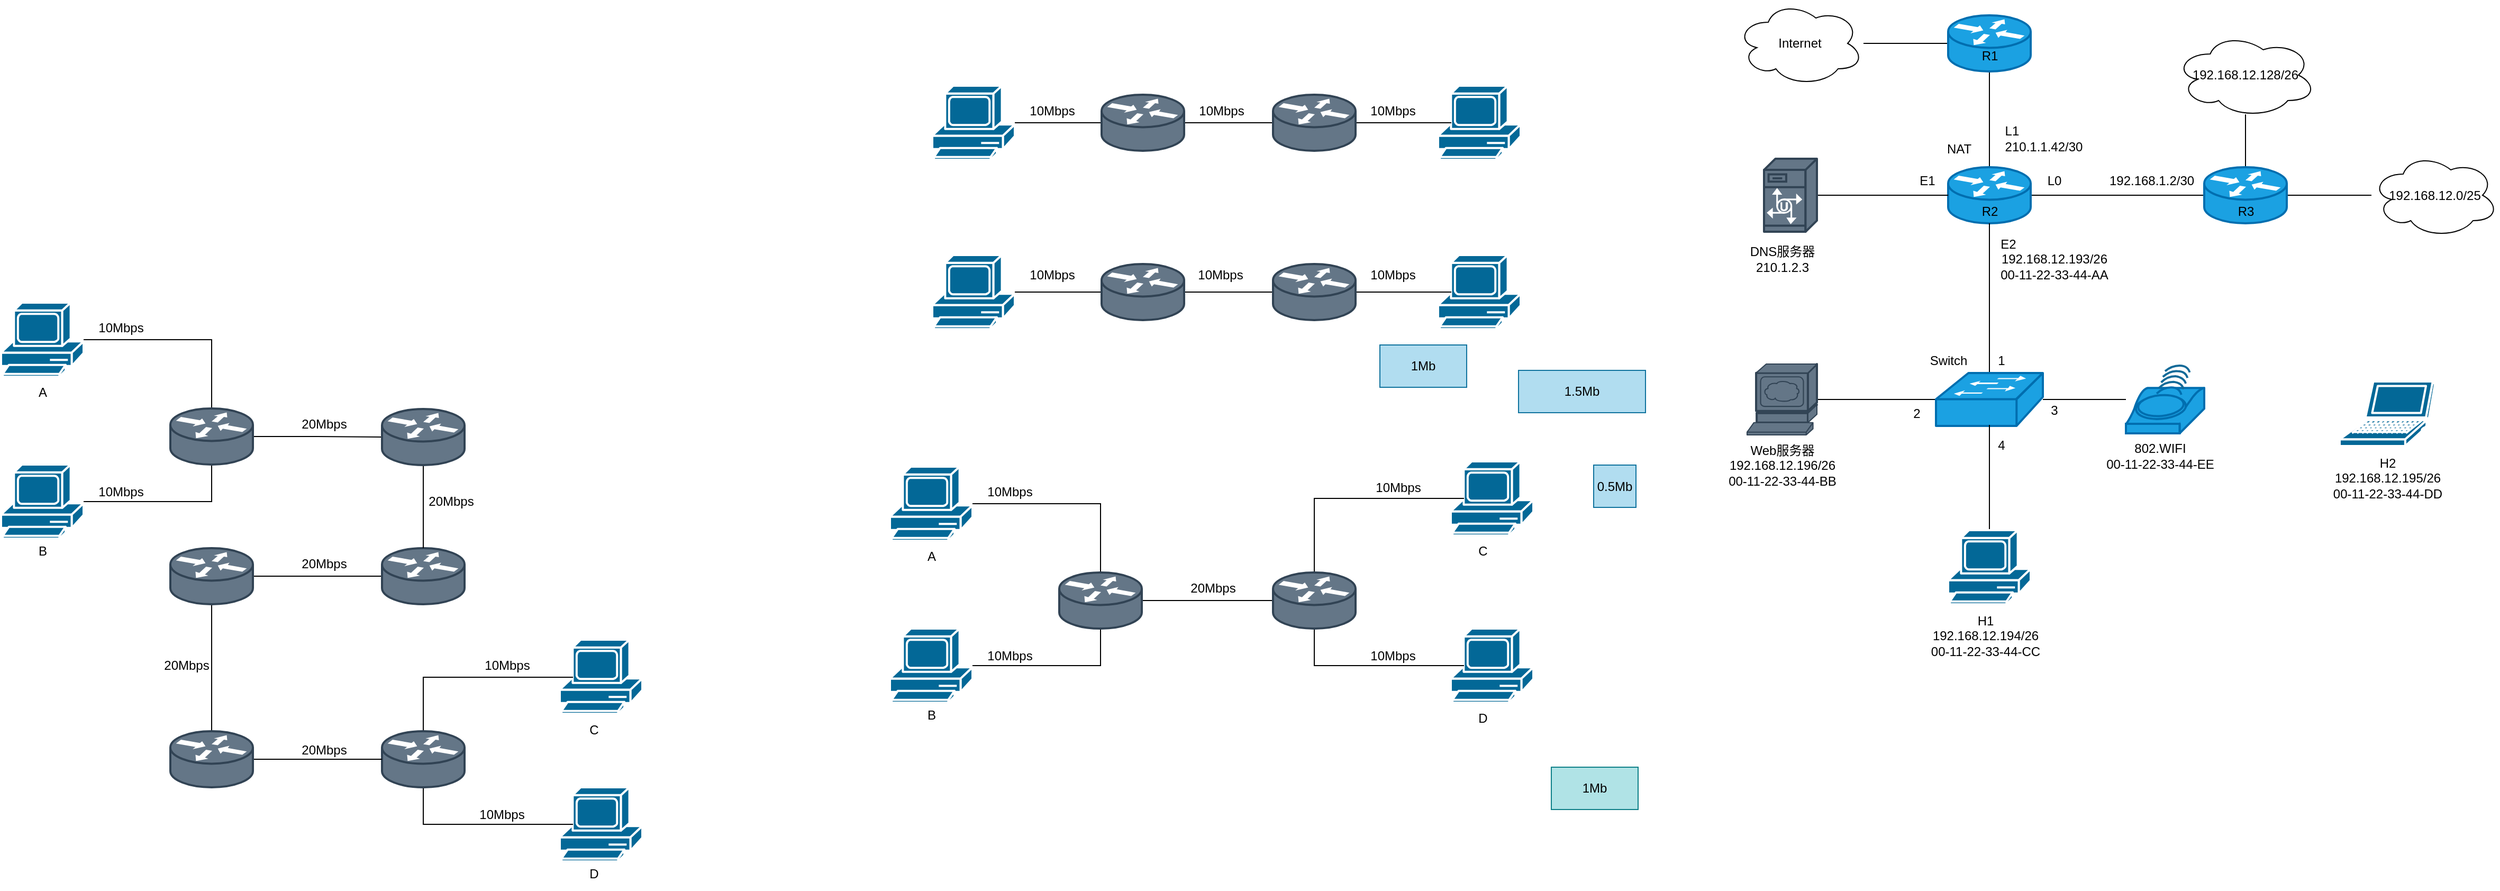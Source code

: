 <mxfile version="20.4.0" type="github">
  <diagram id="5bRAe9XOJb_Y9JaN4XV2" name="第 1 页">
    <mxGraphModel dx="2693" dy="583" grid="0" gridSize="10" guides="1" tooltips="1" connect="1" arrows="1" fold="1" page="1" pageScale="1" pageWidth="827" pageHeight="1169" math="0" shadow="0">
      <root>
        <mxCell id="0" />
        <mxCell id="1" parent="0" />
        <mxCell id="KcN52idCdnSgjNuK_vY1-15" style="edgeStyle=orthogonalEdgeStyle;rounded=0;orthogonalLoop=1;jettySize=auto;html=1;entryX=0;entryY=0.5;entryDx=0;entryDy=0;entryPerimeter=0;endArrow=none;endFill=0;" parent="1" source="KcN52idCdnSgjNuK_vY1-1" target="KcN52idCdnSgjNuK_vY1-6" edge="1">
          <mxGeometry relative="1" as="geometry" />
        </mxCell>
        <mxCell id="KcN52idCdnSgjNuK_vY1-1" value="Internet" style="ellipse;shape=cloud;whiteSpace=wrap;html=1;" parent="1" vertex="1">
          <mxGeometry x="40" width="120" height="80" as="geometry" />
        </mxCell>
        <mxCell id="KcN52idCdnSgjNuK_vY1-2" value="192.168.12.128/26" style="ellipse;shape=cloud;whiteSpace=wrap;html=1;" parent="1" vertex="1">
          <mxGeometry x="454.25" y="30" width="133.5" height="80" as="geometry" />
        </mxCell>
        <mxCell id="KcN52idCdnSgjNuK_vY1-22" style="edgeStyle=orthogonalEdgeStyle;rounded=0;orthogonalLoop=1;jettySize=auto;html=1;entryX=1;entryY=0.5;entryDx=0;entryDy=0;entryPerimeter=0;endArrow=none;endFill=0;" parent="1" source="KcN52idCdnSgjNuK_vY1-3" target="KcN52idCdnSgjNuK_vY1-13" edge="1">
          <mxGeometry relative="1" as="geometry" />
        </mxCell>
        <mxCell id="KcN52idCdnSgjNuK_vY1-3" value="192.168.12.0/25" style="ellipse;shape=cloud;whiteSpace=wrap;html=1;" parent="1" vertex="1">
          <mxGeometry x="640" y="143.5" width="120" height="80" as="geometry" />
        </mxCell>
        <mxCell id="KcN52idCdnSgjNuK_vY1-17" style="edgeStyle=orthogonalEdgeStyle;rounded=0;orthogonalLoop=1;jettySize=auto;html=1;entryX=0.5;entryY=0;entryDx=0;entryDy=0;entryPerimeter=0;endArrow=none;endFill=0;" parent="1" source="KcN52idCdnSgjNuK_vY1-6" target="KcN52idCdnSgjNuK_vY1-7" edge="1">
          <mxGeometry relative="1" as="geometry" />
        </mxCell>
        <mxCell id="KcN52idCdnSgjNuK_vY1-6" value="" style="shape=mxgraph.cisco.routers.router;sketch=0;html=1;pointerEvents=1;dashed=0;fillColor=#1ba1e2;strokeColor=#006EAF;strokeWidth=2;verticalLabelPosition=bottom;verticalAlign=top;align=center;outlineConnect=0;fontColor=#ffffff;" parent="1" vertex="1">
          <mxGeometry x="240" y="13.5" width="78" height="53" as="geometry" />
        </mxCell>
        <mxCell id="KcN52idCdnSgjNuK_vY1-16" style="edgeStyle=orthogonalEdgeStyle;rounded=0;orthogonalLoop=1;jettySize=auto;html=1;endArrow=none;endFill=0;" parent="1" source="KcN52idCdnSgjNuK_vY1-7" target="KcN52idCdnSgjNuK_vY1-13" edge="1">
          <mxGeometry relative="1" as="geometry" />
        </mxCell>
        <mxCell id="KcN52idCdnSgjNuK_vY1-7" value="" style="shape=mxgraph.cisco.routers.router;sketch=0;html=1;pointerEvents=1;dashed=0;fillColor=#1ba1e2;strokeColor=#006EAF;strokeWidth=2;verticalLabelPosition=bottom;verticalAlign=top;align=center;outlineConnect=0;fontColor=#ffffff;" parent="1" vertex="1">
          <mxGeometry x="240" y="157" width="78" height="53" as="geometry" />
        </mxCell>
        <mxCell id="KcN52idCdnSgjNuK_vY1-18" style="edgeStyle=orthogonalEdgeStyle;rounded=0;orthogonalLoop=1;jettySize=auto;html=1;entryX=0.5;entryY=1;entryDx=0;entryDy=0;entryPerimeter=0;endArrow=none;endFill=0;" parent="1" source="KcN52idCdnSgjNuK_vY1-8" target="KcN52idCdnSgjNuK_vY1-7" edge="1">
          <mxGeometry relative="1" as="geometry" />
        </mxCell>
        <mxCell id="KcN52idCdnSgjNuK_vY1-19" style="edgeStyle=orthogonalEdgeStyle;rounded=0;orthogonalLoop=1;jettySize=auto;html=1;entryX=1;entryY=0.5;entryDx=0;entryDy=0;entryPerimeter=0;endArrow=none;endFill=0;" parent="1" source="KcN52idCdnSgjNuK_vY1-8" target="KcN52idCdnSgjNuK_vY1-10" edge="1">
          <mxGeometry relative="1" as="geometry" />
        </mxCell>
        <mxCell id="KcN52idCdnSgjNuK_vY1-20" style="edgeStyle=orthogonalEdgeStyle;rounded=0;orthogonalLoop=1;jettySize=auto;html=1;endArrow=none;endFill=0;" parent="1" source="KcN52idCdnSgjNuK_vY1-8" target="KcN52idCdnSgjNuK_vY1-12" edge="1">
          <mxGeometry relative="1" as="geometry" />
        </mxCell>
        <mxCell id="KcN52idCdnSgjNuK_vY1-8" value="" style="shape=mxgraph.cisco.switches.workgroup_switch;sketch=0;html=1;pointerEvents=1;dashed=0;fillColor=#1ba1e2;strokeColor=#006EAF;strokeWidth=2;verticalLabelPosition=bottom;verticalAlign=top;align=center;outlineConnect=0;fontColor=#ffffff;" parent="1" vertex="1">
          <mxGeometry x="228.5" y="351.5" width="101" height="50" as="geometry" />
        </mxCell>
        <mxCell id="KcN52idCdnSgjNuK_vY1-14" style="edgeStyle=orthogonalEdgeStyle;rounded=0;orthogonalLoop=1;jettySize=auto;html=1;entryX=0;entryY=0.5;entryDx=0;entryDy=0;entryPerimeter=0;endArrow=none;endFill=0;" parent="1" source="KcN52idCdnSgjNuK_vY1-9" target="KcN52idCdnSgjNuK_vY1-7" edge="1">
          <mxGeometry relative="1" as="geometry" />
        </mxCell>
        <mxCell id="KcN52idCdnSgjNuK_vY1-9" value="" style="shape=mxgraph.cisco.servers.unity_server;sketch=0;html=1;pointerEvents=1;dashed=0;fillColor=#647687;strokeColor=#314354;strokeWidth=2;verticalLabelPosition=bottom;verticalAlign=top;align=center;outlineConnect=0;fontColor=#ffffff;" parent="1" vertex="1">
          <mxGeometry x="66" y="149" width="50" height="69" as="geometry" />
        </mxCell>
        <mxCell id="KcN52idCdnSgjNuK_vY1-10" value="" style="shape=mxgraph.cisco.servers.www_server;sketch=0;html=1;pointerEvents=1;dashed=0;fillColor=#647687;strokeColor=#314354;strokeWidth=2;verticalLabelPosition=bottom;verticalAlign=top;align=center;outlineConnect=0;fontColor=#ffffff;" parent="1" vertex="1">
          <mxGeometry x="50" y="343" width="66" height="67" as="geometry" />
        </mxCell>
        <mxCell id="KcN52idCdnSgjNuK_vY1-24" style="edgeStyle=orthogonalEdgeStyle;rounded=0;orthogonalLoop=1;jettySize=auto;html=1;entryX=0.5;entryY=0.98;entryDx=0;entryDy=0;entryPerimeter=0;endArrow=none;endFill=0;" parent="1" source="KcN52idCdnSgjNuK_vY1-11" target="KcN52idCdnSgjNuK_vY1-8" edge="1">
          <mxGeometry relative="1" as="geometry" />
        </mxCell>
        <mxCell id="KcN52idCdnSgjNuK_vY1-11" value="" style="shape=mxgraph.cisco.computers_and_peripherals.pc;sketch=0;html=1;pointerEvents=1;dashed=0;fillColor=#036897;strokeColor=#ffffff;strokeWidth=2;verticalLabelPosition=bottom;verticalAlign=top;align=center;outlineConnect=0;" parent="1" vertex="1">
          <mxGeometry x="240" y="500" width="78" height="70" as="geometry" />
        </mxCell>
        <mxCell id="KcN52idCdnSgjNuK_vY1-12" value="" style="shape=mxgraph.cisco.wireless.wi-fi_tag;sketch=0;html=1;pointerEvents=1;dashed=0;fillColor=#1ba1e2;strokeColor=#006EAF;strokeWidth=2;verticalLabelPosition=bottom;verticalAlign=top;align=center;outlineConnect=0;fontColor=#ffffff;" parent="1" vertex="1">
          <mxGeometry x="408" y="344.5" width="74" height="64" as="geometry" />
        </mxCell>
        <mxCell id="KcN52idCdnSgjNuK_vY1-21" style="edgeStyle=orthogonalEdgeStyle;rounded=0;orthogonalLoop=1;jettySize=auto;html=1;entryX=0.5;entryY=0.964;entryDx=0;entryDy=0;entryPerimeter=0;endArrow=none;endFill=0;" parent="1" source="KcN52idCdnSgjNuK_vY1-13" target="KcN52idCdnSgjNuK_vY1-2" edge="1">
          <mxGeometry relative="1" as="geometry" />
        </mxCell>
        <mxCell id="KcN52idCdnSgjNuK_vY1-13" value="" style="shape=mxgraph.cisco.routers.router;sketch=0;html=1;pointerEvents=1;dashed=0;fillColor=#1ba1e2;strokeColor=#006EAF;strokeWidth=2;verticalLabelPosition=bottom;verticalAlign=top;align=center;outlineConnect=0;fontColor=#ffffff;" parent="1" vertex="1">
          <mxGeometry x="482" y="157" width="78" height="53" as="geometry" />
        </mxCell>
        <mxCell id="KcN52idCdnSgjNuK_vY1-25" value="DNS服务器&lt;br&gt;210.1.2.3" style="text;html=1;align=center;verticalAlign=middle;resizable=0;points=[];autosize=1;strokeColor=none;fillColor=none;" parent="1" vertex="1">
          <mxGeometry x="43" y="223.5" width="80" height="40" as="geometry" />
        </mxCell>
        <mxCell id="KcN52idCdnSgjNuK_vY1-27" value="Web服务器&lt;br&gt;192.168.12.196/26&lt;br&gt;00-11-22-33-44-BB" style="text;html=1;align=center;verticalAlign=middle;resizable=0;points=[];autosize=1;strokeColor=none;fillColor=none;" parent="1" vertex="1">
          <mxGeometry x="18" y="408.5" width="130" height="60" as="geometry" />
        </mxCell>
        <mxCell id="KcN52idCdnSgjNuK_vY1-28" value="Switch" style="text;html=1;align=center;verticalAlign=middle;resizable=0;points=[];autosize=1;strokeColor=none;fillColor=none;" parent="1" vertex="1">
          <mxGeometry x="210" y="325" width="60" height="30" as="geometry" />
        </mxCell>
        <mxCell id="KcN52idCdnSgjNuK_vY1-29" value="2" style="text;html=1;align=center;verticalAlign=middle;resizable=0;points=[];autosize=1;strokeColor=none;fillColor=none;" parent="1" vertex="1">
          <mxGeometry x="195" y="375" width="30" height="30" as="geometry" />
        </mxCell>
        <mxCell id="KcN52idCdnSgjNuK_vY1-30" value="1" style="text;html=1;align=center;verticalAlign=middle;resizable=0;points=[];autosize=1;strokeColor=none;fillColor=none;" parent="1" vertex="1">
          <mxGeometry x="275" y="325" width="30" height="30" as="geometry" />
        </mxCell>
        <mxCell id="KcN52idCdnSgjNuK_vY1-31" value="3" style="text;html=1;align=center;verticalAlign=middle;resizable=0;points=[];autosize=1;strokeColor=none;fillColor=none;" parent="1" vertex="1">
          <mxGeometry x="325" y="371.5" width="30" height="30" as="geometry" />
        </mxCell>
        <mxCell id="KcN52idCdnSgjNuK_vY1-32" value="4" style="text;html=1;align=center;verticalAlign=middle;resizable=0;points=[];autosize=1;strokeColor=none;fillColor=none;" parent="1" vertex="1">
          <mxGeometry x="275" y="405" width="30" height="30" as="geometry" />
        </mxCell>
        <mxCell id="KcN52idCdnSgjNuK_vY1-33" value="H1&lt;br&gt;192.168.12.194/26&lt;br&gt;00-11-22-33-44-CC" style="text;html=1;align=center;verticalAlign=middle;resizable=0;points=[];autosize=1;strokeColor=none;fillColor=none;" parent="1" vertex="1">
          <mxGeometry x="210" y="570" width="130" height="60" as="geometry" />
        </mxCell>
        <mxCell id="KcN52idCdnSgjNuK_vY1-34" value="" style="shape=mxgraph.cisco.computers_and_peripherals.laptop;sketch=0;html=1;pointerEvents=1;dashed=0;fillColor=#036897;strokeColor=#ffffff;strokeWidth=2;verticalLabelPosition=bottom;verticalAlign=top;align=center;outlineConnect=0;" parent="1" vertex="1">
          <mxGeometry x="610" y="359.5" width="90" height="61" as="geometry" />
        </mxCell>
        <mxCell id="KcN52idCdnSgjNuK_vY1-35" value="H2&lt;br&gt;192.168.12.195/26&lt;br&gt;00-11-22-33-44-DD" style="text;html=1;align=center;verticalAlign=middle;resizable=0;points=[];autosize=1;strokeColor=none;fillColor=none;" parent="1" vertex="1">
          <mxGeometry x="590" y="420.5" width="130" height="60" as="geometry" />
        </mxCell>
        <mxCell id="KcN52idCdnSgjNuK_vY1-36" value="&lt;div style=&quot;text-align: left;&quot;&gt;&lt;span style=&quot;background-color: initial;&quot;&gt;E2&lt;/span&gt;&lt;/div&gt;192.168.12.193/26&lt;br&gt;00-11-22-33-44-AA" style="text;html=1;align=center;verticalAlign=middle;resizable=0;points=[];autosize=1;strokeColor=none;fillColor=none;" parent="1" vertex="1">
          <mxGeometry x="275" y="213.5" width="130" height="60" as="geometry" />
        </mxCell>
        <mxCell id="KcN52idCdnSgjNuK_vY1-37" value="&lt;div style=&quot;text-align: left;&quot;&gt;&lt;span style=&quot;background-color: initial;&quot;&gt;L1&lt;/span&gt;&lt;/div&gt;210.1.1.42/30" style="text;html=1;align=center;verticalAlign=middle;resizable=0;points=[];autosize=1;strokeColor=none;fillColor=none;" parent="1" vertex="1">
          <mxGeometry x="280" y="110" width="100" height="40" as="geometry" />
        </mxCell>
        <mxCell id="KcN52idCdnSgjNuK_vY1-38" value="L0" style="text;html=1;align=center;verticalAlign=middle;resizable=0;points=[];autosize=1;strokeColor=none;fillColor=none;" parent="1" vertex="1">
          <mxGeometry x="320" y="155" width="40" height="30" as="geometry" />
        </mxCell>
        <mxCell id="KcN52idCdnSgjNuK_vY1-39" value="E1" style="text;html=1;align=center;verticalAlign=middle;resizable=0;points=[];autosize=1;strokeColor=none;fillColor=none;" parent="1" vertex="1">
          <mxGeometry x="200" y="155" width="40" height="30" as="geometry" />
        </mxCell>
        <mxCell id="KcN52idCdnSgjNuK_vY1-40" value="NAT" style="text;html=1;align=center;verticalAlign=middle;resizable=0;points=[];autosize=1;strokeColor=none;fillColor=none;" parent="1" vertex="1">
          <mxGeometry x="225" y="125" width="50" height="30" as="geometry" />
        </mxCell>
        <mxCell id="KcN52idCdnSgjNuK_vY1-41" value="192.168.1.2/30" style="text;html=1;align=center;verticalAlign=middle;resizable=0;points=[];autosize=1;strokeColor=none;fillColor=none;" parent="1" vertex="1">
          <mxGeometry x="382" y="155" width="100" height="30" as="geometry" />
        </mxCell>
        <mxCell id="KcN52idCdnSgjNuK_vY1-42" value="R3" style="text;html=1;align=center;verticalAlign=middle;resizable=0;points=[];autosize=1;strokeColor=none;fillColor=none;" parent="1" vertex="1">
          <mxGeometry x="501" y="183.5" width="40" height="30" as="geometry" />
        </mxCell>
        <mxCell id="KcN52idCdnSgjNuK_vY1-43" value="R1" style="text;html=1;align=center;verticalAlign=middle;resizable=0;points=[];autosize=1;strokeColor=none;fillColor=none;" parent="1" vertex="1">
          <mxGeometry x="259" y="36.5" width="40" height="30" as="geometry" />
        </mxCell>
        <mxCell id="KcN52idCdnSgjNuK_vY1-44" value="R2" style="text;html=1;align=center;verticalAlign=middle;resizable=0;points=[];autosize=1;strokeColor=none;fillColor=none;" parent="1" vertex="1">
          <mxGeometry x="259" y="183.5" width="40" height="30" as="geometry" />
        </mxCell>
        <mxCell id="KcN52idCdnSgjNuK_vY1-45" value="802.WIFI&lt;br&gt;00-11-22-33-44-EE" style="text;html=1;align=center;verticalAlign=middle;resizable=0;points=[];autosize=1;strokeColor=none;fillColor=none;" parent="1" vertex="1">
          <mxGeometry x="375" y="410" width="130" height="40" as="geometry" />
        </mxCell>
        <mxCell id="526YyrphFB8OdtRjujTh-15" style="edgeStyle=orthogonalEdgeStyle;rounded=0;orthogonalLoop=1;jettySize=auto;html=1;entryX=0;entryY=0.5;entryDx=0;entryDy=0;entryPerimeter=0;endArrow=none;endFill=0;" parent="1" source="526YyrphFB8OdtRjujTh-2" target="526YyrphFB8OdtRjujTh-8" edge="1">
          <mxGeometry relative="1" as="geometry" />
        </mxCell>
        <mxCell id="526YyrphFB8OdtRjujTh-2" value="" style="shape=mxgraph.cisco.computers_and_peripherals.pc;sketch=0;html=1;pointerEvents=1;dashed=0;fillColor=#036897;strokeColor=#ffffff;strokeWidth=2;verticalLabelPosition=bottom;verticalAlign=top;align=center;outlineConnect=0;" parent="1" vertex="1">
          <mxGeometry x="-720" y="240" width="78" height="70" as="geometry" />
        </mxCell>
        <mxCell id="526YyrphFB8OdtRjujTh-12" style="edgeStyle=orthogonalEdgeStyle;rounded=0;orthogonalLoop=1;jettySize=auto;html=1;endArrow=none;endFill=0;" parent="1" source="526YyrphFB8OdtRjujTh-3" target="526YyrphFB8OdtRjujTh-6" edge="1">
          <mxGeometry relative="1" as="geometry" />
        </mxCell>
        <mxCell id="526YyrphFB8OdtRjujTh-3" value="" style="shape=mxgraph.cisco.computers_and_peripherals.pc;sketch=0;html=1;pointerEvents=1;dashed=0;fillColor=#036897;strokeColor=#ffffff;strokeWidth=2;verticalLabelPosition=bottom;verticalAlign=top;align=center;outlineConnect=0;" parent="1" vertex="1">
          <mxGeometry x="-720" y="80" width="78" height="70" as="geometry" />
        </mxCell>
        <mxCell id="526YyrphFB8OdtRjujTh-4" value="" style="shape=mxgraph.cisco.computers_and_peripherals.pc;sketch=0;html=1;pointerEvents=1;dashed=0;fillColor=#036897;strokeColor=#ffffff;strokeWidth=2;verticalLabelPosition=bottom;verticalAlign=top;align=center;outlineConnect=0;" parent="1" vertex="1">
          <mxGeometry x="-242" y="240" width="78" height="70" as="geometry" />
        </mxCell>
        <mxCell id="526YyrphFB8OdtRjujTh-5" value="" style="shape=mxgraph.cisco.computers_and_peripherals.pc;sketch=0;html=1;pointerEvents=1;dashed=0;fillColor=#036897;strokeColor=#ffffff;strokeWidth=2;verticalLabelPosition=bottom;verticalAlign=top;align=center;outlineConnect=0;" parent="1" vertex="1">
          <mxGeometry x="-242" y="80" width="78" height="70" as="geometry" />
        </mxCell>
        <mxCell id="526YyrphFB8OdtRjujTh-13" style="edgeStyle=orthogonalEdgeStyle;rounded=0;orthogonalLoop=1;jettySize=auto;html=1;endArrow=none;endFill=0;" parent="1" source="526YyrphFB8OdtRjujTh-6" target="526YyrphFB8OdtRjujTh-7" edge="1">
          <mxGeometry relative="1" as="geometry" />
        </mxCell>
        <mxCell id="526YyrphFB8OdtRjujTh-6" value="" style="shape=mxgraph.cisco.routers.router;sketch=0;html=1;pointerEvents=1;dashed=0;fillColor=#647687;strokeColor=#314354;strokeWidth=2;verticalLabelPosition=bottom;verticalAlign=top;align=center;outlineConnect=0;fontColor=#ffffff;" parent="1" vertex="1">
          <mxGeometry x="-560" y="88.5" width="78" height="53" as="geometry" />
        </mxCell>
        <mxCell id="526YyrphFB8OdtRjujTh-14" style="edgeStyle=orthogonalEdgeStyle;rounded=0;orthogonalLoop=1;jettySize=auto;html=1;entryX=0.16;entryY=0.5;entryDx=0;entryDy=0;entryPerimeter=0;endArrow=none;endFill=0;" parent="1" source="526YyrphFB8OdtRjujTh-7" target="526YyrphFB8OdtRjujTh-5" edge="1">
          <mxGeometry relative="1" as="geometry" />
        </mxCell>
        <mxCell id="526YyrphFB8OdtRjujTh-7" value="" style="shape=mxgraph.cisco.routers.router;sketch=0;html=1;pointerEvents=1;dashed=0;fillColor=#647687;strokeColor=#314354;strokeWidth=2;verticalLabelPosition=bottom;verticalAlign=top;align=center;outlineConnect=0;fontColor=#ffffff;" parent="1" vertex="1">
          <mxGeometry x="-398" y="88.5" width="78" height="53" as="geometry" />
        </mxCell>
        <mxCell id="526YyrphFB8OdtRjujTh-16" style="edgeStyle=orthogonalEdgeStyle;rounded=0;orthogonalLoop=1;jettySize=auto;html=1;entryX=0;entryY=0.5;entryDx=0;entryDy=0;entryPerimeter=0;endArrow=none;endFill=0;" parent="1" source="526YyrphFB8OdtRjujTh-8" target="526YyrphFB8OdtRjujTh-9" edge="1">
          <mxGeometry relative="1" as="geometry" />
        </mxCell>
        <mxCell id="526YyrphFB8OdtRjujTh-8" value="" style="shape=mxgraph.cisco.routers.router;sketch=0;html=1;pointerEvents=1;dashed=0;fillColor=#647687;strokeColor=#314354;strokeWidth=2;verticalLabelPosition=bottom;verticalAlign=top;align=center;outlineConnect=0;fontColor=#ffffff;" parent="1" vertex="1">
          <mxGeometry x="-560" y="248.5" width="78" height="53" as="geometry" />
        </mxCell>
        <mxCell id="526YyrphFB8OdtRjujTh-17" style="edgeStyle=orthogonalEdgeStyle;rounded=0;orthogonalLoop=1;jettySize=auto;html=1;entryX=0.16;entryY=0.5;entryDx=0;entryDy=0;entryPerimeter=0;endArrow=none;endFill=0;" parent="1" source="526YyrphFB8OdtRjujTh-9" target="526YyrphFB8OdtRjujTh-4" edge="1">
          <mxGeometry relative="1" as="geometry" />
        </mxCell>
        <mxCell id="526YyrphFB8OdtRjujTh-9" value="" style="shape=mxgraph.cisco.routers.router;sketch=0;html=1;pointerEvents=1;dashed=0;fillColor=#647687;strokeColor=#314354;strokeWidth=2;verticalLabelPosition=bottom;verticalAlign=top;align=center;outlineConnect=0;fontColor=#ffffff;" parent="1" vertex="1">
          <mxGeometry x="-398" y="248.5" width="78" height="53" as="geometry" />
        </mxCell>
        <mxCell id="526YyrphFB8OdtRjujTh-18" value="10Mbps" style="text;html=1;align=center;verticalAlign=middle;resizable=0;points=[];autosize=1;strokeColor=none;fillColor=none;" parent="1" vertex="1">
          <mxGeometry x="-642" y="88.5" width="70" height="30" as="geometry" />
        </mxCell>
        <mxCell id="526YyrphFB8OdtRjujTh-19" value="10Mbps" style="text;html=1;align=center;verticalAlign=middle;resizable=0;points=[];autosize=1;strokeColor=none;fillColor=none;" parent="1" vertex="1">
          <mxGeometry x="-482" y="88.5" width="70" height="30" as="geometry" />
        </mxCell>
        <mxCell id="526YyrphFB8OdtRjujTh-20" value="10Mbps" style="text;html=1;align=center;verticalAlign=middle;resizable=0;points=[];autosize=1;strokeColor=none;fillColor=none;" parent="1" vertex="1">
          <mxGeometry x="-320" y="88.5" width="70" height="30" as="geometry" />
        </mxCell>
        <mxCell id="526YyrphFB8OdtRjujTh-21" value="10Mbps" style="text;html=1;align=center;verticalAlign=middle;resizable=0;points=[];autosize=1;strokeColor=none;fillColor=none;" parent="1" vertex="1">
          <mxGeometry x="-642" y="243.5" width="70" height="30" as="geometry" />
        </mxCell>
        <mxCell id="526YyrphFB8OdtRjujTh-22" value="10Mbps" style="text;html=1;align=center;verticalAlign=middle;resizable=0;points=[];autosize=1;strokeColor=none;fillColor=none;" parent="1" vertex="1">
          <mxGeometry x="-483" y="243.5" width="70" height="30" as="geometry" />
        </mxCell>
        <mxCell id="526YyrphFB8OdtRjujTh-23" value="10Mbps" style="text;html=1;align=center;verticalAlign=middle;resizable=0;points=[];autosize=1;strokeColor=none;fillColor=none;" parent="1" vertex="1">
          <mxGeometry x="-320" y="243.5" width="70" height="30" as="geometry" />
        </mxCell>
        <mxCell id="526YyrphFB8OdtRjujTh-24" style="edgeStyle=orthogonalEdgeStyle;rounded=0;orthogonalLoop=1;jettySize=auto;html=1;entryX=0.5;entryY=1;entryDx=0;entryDy=0;entryPerimeter=0;endArrow=none;endFill=0;" parent="1" source="526YyrphFB8OdtRjujTh-25" target="526YyrphFB8OdtRjujTh-35" edge="1">
          <mxGeometry relative="1" as="geometry" />
        </mxCell>
        <mxCell id="526YyrphFB8OdtRjujTh-25" value="" style="shape=mxgraph.cisco.computers_and_peripherals.pc;sketch=0;html=1;pointerEvents=1;dashed=0;fillColor=#036897;strokeColor=#ffffff;strokeWidth=2;verticalLabelPosition=bottom;verticalAlign=top;align=center;outlineConnect=0;" parent="1" vertex="1">
          <mxGeometry x="-760" y="593" width="78" height="70" as="geometry" />
        </mxCell>
        <mxCell id="526YyrphFB8OdtRjujTh-26" style="edgeStyle=orthogonalEdgeStyle;rounded=0;orthogonalLoop=1;jettySize=auto;html=1;endArrow=none;endFill=0;entryX=0.5;entryY=0;entryDx=0;entryDy=0;entryPerimeter=0;" parent="1" source="526YyrphFB8OdtRjujTh-27" target="526YyrphFB8OdtRjujTh-35" edge="1">
          <mxGeometry relative="1" as="geometry">
            <mxPoint x="-600" y="475.0" as="targetPoint" />
          </mxGeometry>
        </mxCell>
        <mxCell id="526YyrphFB8OdtRjujTh-27" value="" style="shape=mxgraph.cisco.computers_and_peripherals.pc;sketch=0;html=1;pointerEvents=1;dashed=0;fillColor=#036897;strokeColor=#ffffff;strokeWidth=2;verticalLabelPosition=bottom;verticalAlign=top;align=center;outlineConnect=0;" parent="1" vertex="1">
          <mxGeometry x="-760" y="440" width="78" height="70" as="geometry" />
        </mxCell>
        <mxCell id="526YyrphFB8OdtRjujTh-28" value="" style="shape=mxgraph.cisco.computers_and_peripherals.pc;sketch=0;html=1;pointerEvents=1;dashed=0;fillColor=#036897;strokeColor=#ffffff;strokeWidth=2;verticalLabelPosition=bottom;verticalAlign=top;align=center;outlineConnect=0;" parent="1" vertex="1">
          <mxGeometry x="-230" y="593" width="78" height="70" as="geometry" />
        </mxCell>
        <mxCell id="526YyrphFB8OdtRjujTh-29" value="" style="shape=mxgraph.cisco.computers_and_peripherals.pc;sketch=0;html=1;pointerEvents=1;dashed=0;fillColor=#036897;strokeColor=#ffffff;strokeWidth=2;verticalLabelPosition=bottom;verticalAlign=top;align=center;outlineConnect=0;" parent="1" vertex="1">
          <mxGeometry x="-230" y="435" width="78" height="70" as="geometry" />
        </mxCell>
        <mxCell id="526YyrphFB8OdtRjujTh-34" style="edgeStyle=orthogonalEdgeStyle;rounded=0;orthogonalLoop=1;jettySize=auto;html=1;entryX=0;entryY=0.5;entryDx=0;entryDy=0;entryPerimeter=0;endArrow=none;endFill=0;" parent="1" source="526YyrphFB8OdtRjujTh-35" target="526YyrphFB8OdtRjujTh-37" edge="1">
          <mxGeometry relative="1" as="geometry" />
        </mxCell>
        <mxCell id="526YyrphFB8OdtRjujTh-35" value="" style="shape=mxgraph.cisco.routers.router;sketch=0;html=1;pointerEvents=1;dashed=0;fillColor=#647687;strokeColor=#314354;strokeWidth=2;verticalLabelPosition=bottom;verticalAlign=top;align=center;outlineConnect=0;fontColor=#ffffff;" parent="1" vertex="1">
          <mxGeometry x="-600" y="540" width="78" height="53" as="geometry" />
        </mxCell>
        <mxCell id="526YyrphFB8OdtRjujTh-36" style="edgeStyle=orthogonalEdgeStyle;rounded=0;orthogonalLoop=1;jettySize=auto;html=1;entryX=0.16;entryY=0.5;entryDx=0;entryDy=0;entryPerimeter=0;endArrow=none;endFill=0;exitX=0.5;exitY=1;exitDx=0;exitDy=0;exitPerimeter=0;" parent="1" source="526YyrphFB8OdtRjujTh-37" target="526YyrphFB8OdtRjujTh-28" edge="1">
          <mxGeometry relative="1" as="geometry" />
        </mxCell>
        <mxCell id="526YyrphFB8OdtRjujTh-44" style="edgeStyle=orthogonalEdgeStyle;rounded=0;orthogonalLoop=1;jettySize=auto;html=1;endArrow=none;endFill=0;entryX=0.16;entryY=0.5;entryDx=0;entryDy=0;entryPerimeter=0;" parent="1" source="526YyrphFB8OdtRjujTh-37" target="526YyrphFB8OdtRjujTh-29" edge="1">
          <mxGeometry relative="1" as="geometry">
            <Array as="points">
              <mxPoint x="-359" y="470" />
            </Array>
          </mxGeometry>
        </mxCell>
        <mxCell id="526YyrphFB8OdtRjujTh-37" value="" style="shape=mxgraph.cisco.routers.router;sketch=0;html=1;pointerEvents=1;dashed=0;fillColor=#647687;strokeColor=#314354;strokeWidth=2;verticalLabelPosition=bottom;verticalAlign=top;align=center;outlineConnect=0;fontColor=#ffffff;" parent="1" vertex="1">
          <mxGeometry x="-398" y="540" width="78" height="53" as="geometry" />
        </mxCell>
        <mxCell id="526YyrphFB8OdtRjujTh-38" value="10Mbps" style="text;html=1;align=center;verticalAlign=middle;resizable=0;points=[];autosize=1;strokeColor=none;fillColor=none;" parent="1" vertex="1">
          <mxGeometry x="-682" y="448.5" width="70" height="30" as="geometry" />
        </mxCell>
        <mxCell id="526YyrphFB8OdtRjujTh-41" value="10Mbps" style="text;html=1;align=center;verticalAlign=middle;resizable=0;points=[];autosize=1;strokeColor=none;fillColor=none;" parent="1" vertex="1">
          <mxGeometry x="-682" y="603.5" width="70" height="30" as="geometry" />
        </mxCell>
        <mxCell id="526YyrphFB8OdtRjujTh-42" value="20Mbps" style="text;html=1;align=center;verticalAlign=middle;resizable=0;points=[];autosize=1;strokeColor=none;fillColor=none;" parent="1" vertex="1">
          <mxGeometry x="-490" y="540" width="70" height="30" as="geometry" />
        </mxCell>
        <mxCell id="526YyrphFB8OdtRjujTh-43" value="10Mbps" style="text;html=1;align=center;verticalAlign=middle;resizable=0;points=[];autosize=1;strokeColor=none;fillColor=none;" parent="1" vertex="1">
          <mxGeometry x="-320" y="603.5" width="70" height="30" as="geometry" />
        </mxCell>
        <mxCell id="526YyrphFB8OdtRjujTh-45" value="10Mbps" style="text;html=1;align=center;verticalAlign=middle;resizable=0;points=[];autosize=1;strokeColor=none;fillColor=none;" parent="1" vertex="1">
          <mxGeometry x="-315" y="445" width="70" height="30" as="geometry" />
        </mxCell>
        <mxCell id="526YyrphFB8OdtRjujTh-46" value="A" style="text;html=1;align=center;verticalAlign=middle;resizable=0;points=[];autosize=1;strokeColor=none;fillColor=none;" parent="1" vertex="1">
          <mxGeometry x="-736" y="510" width="30" height="30" as="geometry" />
        </mxCell>
        <mxCell id="526YyrphFB8OdtRjujTh-47" value="B" style="text;html=1;align=center;verticalAlign=middle;resizable=0;points=[];autosize=1;strokeColor=none;fillColor=none;" parent="1" vertex="1">
          <mxGeometry x="-736" y="660" width="30" height="30" as="geometry" />
        </mxCell>
        <mxCell id="526YyrphFB8OdtRjujTh-48" value="C" style="text;html=1;align=center;verticalAlign=middle;resizable=0;points=[];autosize=1;strokeColor=none;fillColor=none;" parent="1" vertex="1">
          <mxGeometry x="-215" y="505" width="30" height="30" as="geometry" />
        </mxCell>
        <mxCell id="526YyrphFB8OdtRjujTh-49" value="D" style="text;html=1;align=center;verticalAlign=middle;resizable=0;points=[];autosize=1;strokeColor=none;fillColor=none;" parent="1" vertex="1">
          <mxGeometry x="-215" y="663" width="30" height="30" as="geometry" />
        </mxCell>
        <mxCell id="526YyrphFB8OdtRjujTh-50" value="1.5Mb" style="whiteSpace=wrap;html=1;fillColor=#b1ddf0;strokeColor=#10739e;" parent="1" vertex="1">
          <mxGeometry x="-166" y="349" width="120" height="40" as="geometry" />
        </mxCell>
        <mxCell id="526YyrphFB8OdtRjujTh-51" value="1Mb" style="whiteSpace=wrap;html=1;fillColor=#b0e3e6;strokeColor=#0e8088;" parent="1" vertex="1">
          <mxGeometry x="-135" y="724" width="82" height="40" as="geometry" />
        </mxCell>
        <mxCell id="526YyrphFB8OdtRjujTh-53" value="1Mb" style="whiteSpace=wrap;html=1;fillColor=#b1ddf0;strokeColor=#10739e;" parent="1" vertex="1">
          <mxGeometry x="-297" y="325" width="82" height="40" as="geometry" />
        </mxCell>
        <mxCell id="526YyrphFB8OdtRjujTh-54" value="0.5Mb" style="whiteSpace=wrap;html=1;fillColor=#b1ddf0;strokeColor=#10739e;" parent="1" vertex="1">
          <mxGeometry x="-95" y="438.5" width="40" height="40" as="geometry" />
        </mxCell>
        <mxCell id="kTzu1oLXo9MFt0fMFqAb-1" style="edgeStyle=orthogonalEdgeStyle;rounded=0;orthogonalLoop=1;jettySize=auto;html=1;entryX=0.5;entryY=1;entryDx=0;entryDy=0;entryPerimeter=0;endArrow=none;endFill=0;" edge="1" parent="1" source="kTzu1oLXo9MFt0fMFqAb-2" target="kTzu1oLXo9MFt0fMFqAb-8">
          <mxGeometry relative="1" as="geometry" />
        </mxCell>
        <mxCell id="kTzu1oLXo9MFt0fMFqAb-2" value="" style="shape=mxgraph.cisco.computers_and_peripherals.pc;sketch=0;html=1;pointerEvents=1;dashed=0;fillColor=#036897;strokeColor=#ffffff;strokeWidth=2;verticalLabelPosition=bottom;verticalAlign=top;align=center;outlineConnect=0;" vertex="1" parent="1">
          <mxGeometry x="-1600" y="438" width="78" height="70" as="geometry" />
        </mxCell>
        <mxCell id="kTzu1oLXo9MFt0fMFqAb-3" style="edgeStyle=orthogonalEdgeStyle;rounded=0;orthogonalLoop=1;jettySize=auto;html=1;endArrow=none;endFill=0;entryX=0.5;entryY=0;entryDx=0;entryDy=0;entryPerimeter=0;" edge="1" parent="1" source="kTzu1oLXo9MFt0fMFqAb-4" target="kTzu1oLXo9MFt0fMFqAb-8">
          <mxGeometry relative="1" as="geometry">
            <mxPoint x="-1440" y="320.0" as="targetPoint" />
          </mxGeometry>
        </mxCell>
        <mxCell id="kTzu1oLXo9MFt0fMFqAb-4" value="" style="shape=mxgraph.cisco.computers_and_peripherals.pc;sketch=0;html=1;pointerEvents=1;dashed=0;fillColor=#036897;strokeColor=#ffffff;strokeWidth=2;verticalLabelPosition=bottom;verticalAlign=top;align=center;outlineConnect=0;" vertex="1" parent="1">
          <mxGeometry x="-1600" y="285" width="78" height="70" as="geometry" />
        </mxCell>
        <mxCell id="kTzu1oLXo9MFt0fMFqAb-5" value="" style="shape=mxgraph.cisco.computers_and_peripherals.pc;sketch=0;html=1;pointerEvents=1;dashed=0;fillColor=#036897;strokeColor=#ffffff;strokeWidth=2;verticalLabelPosition=bottom;verticalAlign=top;align=center;outlineConnect=0;" vertex="1" parent="1">
          <mxGeometry x="-1072" y="743" width="78" height="70" as="geometry" />
        </mxCell>
        <mxCell id="kTzu1oLXo9MFt0fMFqAb-6" value="" style="shape=mxgraph.cisco.computers_and_peripherals.pc;sketch=0;html=1;pointerEvents=1;dashed=0;fillColor=#036897;strokeColor=#ffffff;strokeWidth=2;verticalLabelPosition=bottom;verticalAlign=top;align=center;outlineConnect=0;" vertex="1" parent="1">
          <mxGeometry x="-1072" y="603.5" width="78" height="70" as="geometry" />
        </mxCell>
        <mxCell id="kTzu1oLXo9MFt0fMFqAb-24" style="edgeStyle=orthogonalEdgeStyle;rounded=0;orthogonalLoop=1;jettySize=auto;html=1;endArrow=none;endFill=0;" edge="1" parent="1" source="kTzu1oLXo9MFt0fMFqAb-8" target="kTzu1oLXo9MFt0fMFqAb-21">
          <mxGeometry relative="1" as="geometry" />
        </mxCell>
        <mxCell id="kTzu1oLXo9MFt0fMFqAb-8" value="" style="shape=mxgraph.cisco.routers.router;sketch=0;html=1;pointerEvents=1;dashed=0;fillColor=#647687;strokeColor=#314354;strokeWidth=2;verticalLabelPosition=bottom;verticalAlign=top;align=center;outlineConnect=0;fontColor=#ffffff;" vertex="1" parent="1">
          <mxGeometry x="-1440" y="385" width="78" height="53" as="geometry" />
        </mxCell>
        <mxCell id="kTzu1oLXo9MFt0fMFqAb-9" style="edgeStyle=orthogonalEdgeStyle;rounded=0;orthogonalLoop=1;jettySize=auto;html=1;entryX=0.16;entryY=0.5;entryDx=0;entryDy=0;entryPerimeter=0;endArrow=none;endFill=0;exitX=0.5;exitY=1;exitDx=0;exitDy=0;exitPerimeter=0;" edge="1" parent="1" source="kTzu1oLXo9MFt0fMFqAb-11" target="kTzu1oLXo9MFt0fMFqAb-5">
          <mxGeometry relative="1" as="geometry" />
        </mxCell>
        <mxCell id="kTzu1oLXo9MFt0fMFqAb-10" style="edgeStyle=orthogonalEdgeStyle;rounded=0;orthogonalLoop=1;jettySize=auto;html=1;endArrow=none;endFill=0;entryX=0.16;entryY=0.5;entryDx=0;entryDy=0;entryPerimeter=0;" edge="1" parent="1" source="kTzu1oLXo9MFt0fMFqAb-11" target="kTzu1oLXo9MFt0fMFqAb-6">
          <mxGeometry relative="1" as="geometry">
            <Array as="points">
              <mxPoint x="-1201" y="639" />
              <mxPoint x="-1060" y="639" />
            </Array>
          </mxGeometry>
        </mxCell>
        <mxCell id="kTzu1oLXo9MFt0fMFqAb-11" value="" style="shape=mxgraph.cisco.routers.router;sketch=0;html=1;pointerEvents=1;dashed=0;fillColor=#647687;strokeColor=#314354;strokeWidth=2;verticalLabelPosition=bottom;verticalAlign=top;align=center;outlineConnect=0;fontColor=#ffffff;" vertex="1" parent="1">
          <mxGeometry x="-1240" y="690" width="78" height="53" as="geometry" />
        </mxCell>
        <mxCell id="kTzu1oLXo9MFt0fMFqAb-12" value="10Mbps" style="text;html=1;align=center;verticalAlign=middle;resizable=0;points=[];autosize=1;strokeColor=none;fillColor=none;" vertex="1" parent="1">
          <mxGeometry x="-1522" y="293.5" width="70" height="30" as="geometry" />
        </mxCell>
        <mxCell id="kTzu1oLXo9MFt0fMFqAb-13" value="10Mbps" style="text;html=1;align=center;verticalAlign=middle;resizable=0;points=[];autosize=1;strokeColor=none;fillColor=none;" vertex="1" parent="1">
          <mxGeometry x="-1522" y="448.5" width="70" height="30" as="geometry" />
        </mxCell>
        <mxCell id="kTzu1oLXo9MFt0fMFqAb-14" value="20Mbps" style="text;html=1;align=center;verticalAlign=middle;resizable=0;points=[];autosize=1;strokeColor=none;fillColor=none;" vertex="1" parent="1">
          <mxGeometry x="-1210" y="458" width="70" height="30" as="geometry" />
        </mxCell>
        <mxCell id="kTzu1oLXo9MFt0fMFqAb-15" value="10Mbps" style="text;html=1;align=center;verticalAlign=middle;resizable=0;points=[];autosize=1;strokeColor=none;fillColor=none;" vertex="1" parent="1">
          <mxGeometry x="-1162" y="753.5" width="70" height="30" as="geometry" />
        </mxCell>
        <mxCell id="kTzu1oLXo9MFt0fMFqAb-16" value="10Mbps" style="text;html=1;align=center;verticalAlign=middle;resizable=0;points=[];autosize=1;strokeColor=none;fillColor=none;" vertex="1" parent="1">
          <mxGeometry x="-1157" y="613" width="70" height="30" as="geometry" />
        </mxCell>
        <mxCell id="kTzu1oLXo9MFt0fMFqAb-17" value="A" style="text;html=1;align=center;verticalAlign=middle;resizable=0;points=[];autosize=1;strokeColor=none;fillColor=none;" vertex="1" parent="1">
          <mxGeometry x="-1576" y="355" width="30" height="30" as="geometry" />
        </mxCell>
        <mxCell id="kTzu1oLXo9MFt0fMFqAb-18" value="B" style="text;html=1;align=center;verticalAlign=middle;resizable=0;points=[];autosize=1;strokeColor=none;fillColor=none;" vertex="1" parent="1">
          <mxGeometry x="-1576" y="505" width="30" height="30" as="geometry" />
        </mxCell>
        <mxCell id="kTzu1oLXo9MFt0fMFqAb-19" value="C" style="text;html=1;align=center;verticalAlign=middle;resizable=0;points=[];autosize=1;strokeColor=none;fillColor=none;" vertex="1" parent="1">
          <mxGeometry x="-1055" y="673.5" width="30" height="30" as="geometry" />
        </mxCell>
        <mxCell id="kTzu1oLXo9MFt0fMFqAb-26" style="edgeStyle=orthogonalEdgeStyle;rounded=0;orthogonalLoop=1;jettySize=auto;html=1;entryX=1;entryY=0.5;entryDx=0;entryDy=0;entryPerimeter=0;endArrow=none;endFill=0;" edge="1" parent="1" source="kTzu1oLXo9MFt0fMFqAb-20" target="kTzu1oLXo9MFt0fMFqAb-22">
          <mxGeometry relative="1" as="geometry" />
        </mxCell>
        <mxCell id="kTzu1oLXo9MFt0fMFqAb-20" value="" style="shape=mxgraph.cisco.routers.router;sketch=0;html=1;pointerEvents=1;dashed=0;fillColor=#647687;strokeColor=#314354;strokeWidth=2;verticalLabelPosition=bottom;verticalAlign=top;align=center;outlineConnect=0;fontColor=#ffffff;" vertex="1" parent="1">
          <mxGeometry x="-1240" y="517" width="78" height="53" as="geometry" />
        </mxCell>
        <mxCell id="kTzu1oLXo9MFt0fMFqAb-25" style="edgeStyle=orthogonalEdgeStyle;rounded=0;orthogonalLoop=1;jettySize=auto;html=1;endArrow=none;endFill=0;" edge="1" parent="1" source="kTzu1oLXo9MFt0fMFqAb-21" target="kTzu1oLXo9MFt0fMFqAb-20">
          <mxGeometry relative="1" as="geometry" />
        </mxCell>
        <mxCell id="kTzu1oLXo9MFt0fMFqAb-21" value="" style="shape=mxgraph.cisco.routers.router;sketch=0;html=1;pointerEvents=1;dashed=0;fillColor=#647687;strokeColor=#314354;strokeWidth=2;verticalLabelPosition=bottom;verticalAlign=top;align=center;outlineConnect=0;fontColor=#ffffff;" vertex="1" parent="1">
          <mxGeometry x="-1240" y="385.5" width="78" height="53" as="geometry" />
        </mxCell>
        <mxCell id="kTzu1oLXo9MFt0fMFqAb-27" style="edgeStyle=orthogonalEdgeStyle;rounded=0;orthogonalLoop=1;jettySize=auto;html=1;entryX=0.5;entryY=0;entryDx=0;entryDy=0;entryPerimeter=0;endArrow=none;endFill=0;" edge="1" parent="1" source="kTzu1oLXo9MFt0fMFqAb-22" target="kTzu1oLXo9MFt0fMFqAb-23">
          <mxGeometry relative="1" as="geometry" />
        </mxCell>
        <mxCell id="kTzu1oLXo9MFt0fMFqAb-22" value="" style="shape=mxgraph.cisco.routers.router;sketch=0;html=1;pointerEvents=1;dashed=0;fillColor=#647687;strokeColor=#314354;strokeWidth=2;verticalLabelPosition=bottom;verticalAlign=top;align=center;outlineConnect=0;fontColor=#ffffff;" vertex="1" parent="1">
          <mxGeometry x="-1440" y="517" width="78" height="53" as="geometry" />
        </mxCell>
        <mxCell id="kTzu1oLXo9MFt0fMFqAb-28" style="edgeStyle=orthogonalEdgeStyle;rounded=0;orthogonalLoop=1;jettySize=auto;html=1;entryX=0;entryY=0.5;entryDx=0;entryDy=0;entryPerimeter=0;endArrow=none;endFill=0;" edge="1" parent="1" source="kTzu1oLXo9MFt0fMFqAb-23" target="kTzu1oLXo9MFt0fMFqAb-11">
          <mxGeometry relative="1" as="geometry" />
        </mxCell>
        <mxCell id="kTzu1oLXo9MFt0fMFqAb-23" value="" style="shape=mxgraph.cisco.routers.router;sketch=0;html=1;pointerEvents=1;dashed=0;fillColor=#647687;strokeColor=#314354;strokeWidth=2;verticalLabelPosition=bottom;verticalAlign=top;align=center;outlineConnect=0;fontColor=#ffffff;" vertex="1" parent="1">
          <mxGeometry x="-1440" y="690" width="78" height="53" as="geometry" />
        </mxCell>
        <mxCell id="kTzu1oLXo9MFt0fMFqAb-29" value="20Mbps" style="text;html=1;align=center;verticalAlign=middle;resizable=0;points=[];autosize=1;strokeColor=none;fillColor=none;" vertex="1" parent="1">
          <mxGeometry x="-1330" y="385" width="70" height="30" as="geometry" />
        </mxCell>
        <mxCell id="kTzu1oLXo9MFt0fMFqAb-30" value="20Mbps" style="text;html=1;align=center;verticalAlign=middle;resizable=0;points=[];autosize=1;strokeColor=none;fillColor=none;" vertex="1" parent="1">
          <mxGeometry x="-1330" y="517" width="70" height="30" as="geometry" />
        </mxCell>
        <mxCell id="kTzu1oLXo9MFt0fMFqAb-31" value="20Mbps" style="text;html=1;align=center;verticalAlign=middle;resizable=0;points=[];autosize=1;strokeColor=none;fillColor=none;" vertex="1" parent="1">
          <mxGeometry x="-1460" y="613" width="70" height="30" as="geometry" />
        </mxCell>
        <mxCell id="kTzu1oLXo9MFt0fMFqAb-32" value="20Mbps" style="text;html=1;align=center;verticalAlign=middle;resizable=0;points=[];autosize=1;strokeColor=none;fillColor=none;" vertex="1" parent="1">
          <mxGeometry x="-1330" y="693" width="70" height="30" as="geometry" />
        </mxCell>
        <mxCell id="kTzu1oLXo9MFt0fMFqAb-33" value="D" style="text;html=1;align=center;verticalAlign=middle;resizable=0;points=[];autosize=1;strokeColor=none;fillColor=none;" vertex="1" parent="1">
          <mxGeometry x="-1055" y="810" width="30" height="30" as="geometry" />
        </mxCell>
      </root>
    </mxGraphModel>
  </diagram>
</mxfile>
